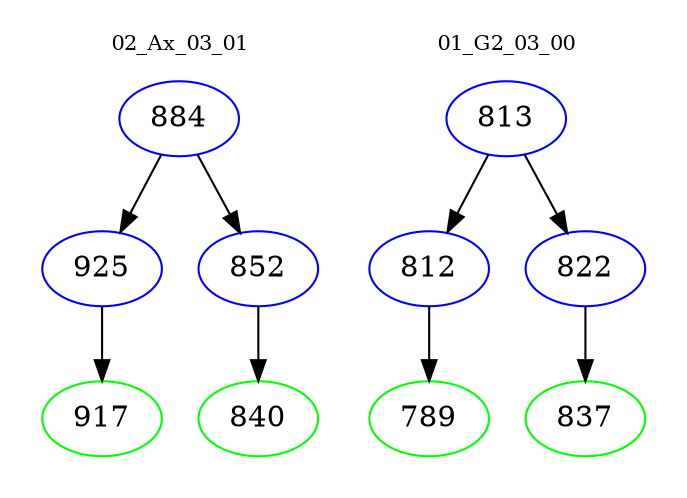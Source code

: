 digraph{
subgraph cluster_0 {
color = white
label = "02_Ax_03_01";
fontsize=10;
T0_884 [label="884", color="blue"]
T0_884 -> T0_925 [color="black"]
T0_925 [label="925", color="blue"]
T0_925 -> T0_917 [color="black"]
T0_917 [label="917", color="green"]
T0_884 -> T0_852 [color="black"]
T0_852 [label="852", color="blue"]
T0_852 -> T0_840 [color="black"]
T0_840 [label="840", color="green"]
}
subgraph cluster_1 {
color = white
label = "01_G2_03_00";
fontsize=10;
T1_813 [label="813", color="blue"]
T1_813 -> T1_812 [color="black"]
T1_812 [label="812", color="blue"]
T1_812 -> T1_789 [color="black"]
T1_789 [label="789", color="green"]
T1_813 -> T1_822 [color="black"]
T1_822 [label="822", color="blue"]
T1_822 -> T1_837 [color="black"]
T1_837 [label="837", color="green"]
}
}
